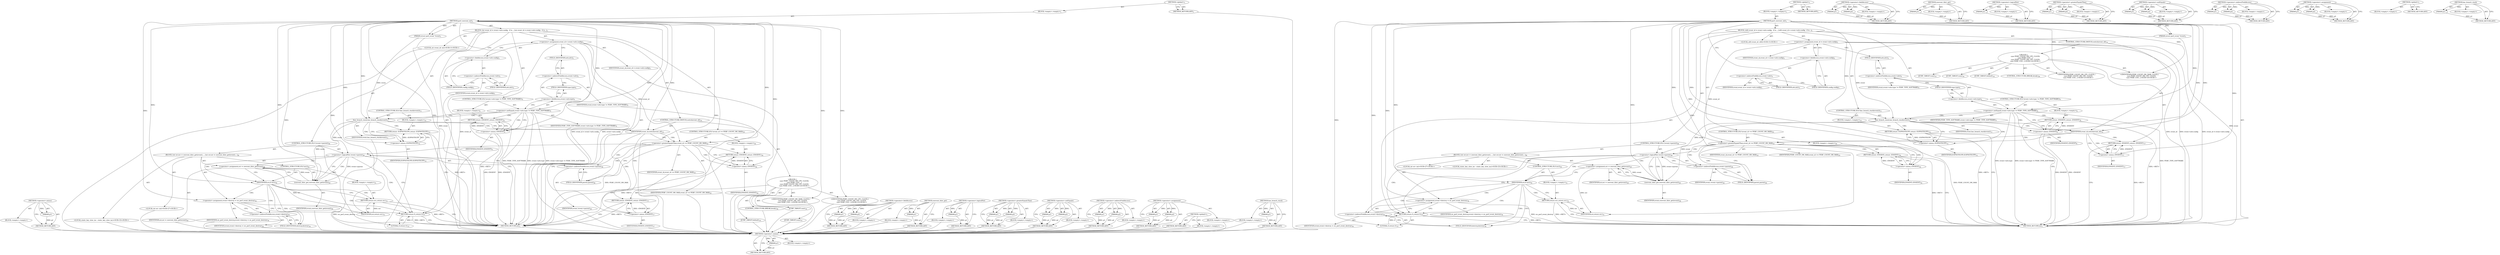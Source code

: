 digraph "has_branch_stack" {
vulnerable_123 [label=<(METHOD,&lt;operator&gt;.minus)>];
vulnerable_124 [label=<(PARAM,p1)>];
vulnerable_125 [label=<(BLOCK,&lt;empty&gt;,&lt;empty&gt;)>];
vulnerable_126 [label=<(METHOD_RETURN,ANY)>];
vulnerable_6 [label=<(METHOD,&lt;global&gt;)<SUB>1</SUB>>];
vulnerable_7 [label=<(BLOCK,&lt;empty&gt;,&lt;empty&gt;)<SUB>1</SUB>>];
vulnerable_8 [label=<(METHOD,perf_swevent_init)<SUB>1</SUB>>];
vulnerable_9 [label=<(PARAM,struct perf_event *event)<SUB>1</SUB>>];
vulnerable_10 [label=<(BLOCK,{
	int event_id = event-&gt;attr.config;
 
 	if (e...,{
	int event_id = event-&gt;attr.config;
 
 	if (e...)<SUB>2</SUB>>];
vulnerable_11 [label="<(LOCAL,int event_id: int)<SUB>3</SUB>>"];
vulnerable_12 [label=<(&lt;operator&gt;.assignment,event_id = event-&gt;attr.config)<SUB>3</SUB>>];
vulnerable_13 [label=<(IDENTIFIER,event_id,event_id = event-&gt;attr.config)<SUB>3</SUB>>];
vulnerable_14 [label=<(&lt;operator&gt;.fieldAccess,event-&gt;attr.config)<SUB>3</SUB>>];
vulnerable_15 [label=<(&lt;operator&gt;.indirectFieldAccess,event-&gt;attr)<SUB>3</SUB>>];
vulnerable_16 [label=<(IDENTIFIER,event,event_id = event-&gt;attr.config)<SUB>3</SUB>>];
vulnerable_17 [label=<(FIELD_IDENTIFIER,attr,attr)<SUB>3</SUB>>];
vulnerable_18 [label=<(FIELD_IDENTIFIER,config,config)<SUB>3</SUB>>];
vulnerable_19 [label=<(CONTROL_STRUCTURE,IF,if (event-&gt;attr.type != PERF_TYPE_SOFTWARE))<SUB>5</SUB>>];
vulnerable_20 [label=<(&lt;operator&gt;.notEquals,event-&gt;attr.type != PERF_TYPE_SOFTWARE)<SUB>5</SUB>>];
vulnerable_21 [label=<(&lt;operator&gt;.fieldAccess,event-&gt;attr.type)<SUB>5</SUB>>];
vulnerable_22 [label=<(&lt;operator&gt;.indirectFieldAccess,event-&gt;attr)<SUB>5</SUB>>];
vulnerable_23 [label=<(IDENTIFIER,event,event-&gt;attr.type != PERF_TYPE_SOFTWARE)<SUB>5</SUB>>];
vulnerable_24 [label=<(FIELD_IDENTIFIER,attr,attr)<SUB>5</SUB>>];
vulnerable_25 [label=<(FIELD_IDENTIFIER,type,type)<SUB>5</SUB>>];
vulnerable_26 [label=<(IDENTIFIER,PERF_TYPE_SOFTWARE,event-&gt;attr.type != PERF_TYPE_SOFTWARE)<SUB>5</SUB>>];
vulnerable_27 [label=<(BLOCK,&lt;empty&gt;,&lt;empty&gt;)<SUB>6</SUB>>];
vulnerable_28 [label=<(RETURN,return -ENOENT;,return -ENOENT;)<SUB>6</SUB>>];
vulnerable_29 [label=<(&lt;operator&gt;.minus,-ENOENT)<SUB>6</SUB>>];
vulnerable_30 [label=<(IDENTIFIER,ENOENT,-ENOENT)<SUB>6</SUB>>];
vulnerable_31 [label=<(CONTROL_STRUCTURE,IF,if (has_branch_stack(event)))<SUB>11</SUB>>];
vulnerable_32 [label=<(has_branch_stack,has_branch_stack(event))<SUB>11</SUB>>];
vulnerable_33 [label=<(IDENTIFIER,event,has_branch_stack(event))<SUB>11</SUB>>];
vulnerable_34 [label=<(BLOCK,&lt;empty&gt;,&lt;empty&gt;)<SUB>12</SUB>>];
vulnerable_35 [label=<(RETURN,return -EOPNOTSUPP;,return -EOPNOTSUPP;)<SUB>12</SUB>>];
vulnerable_36 [label=<(&lt;operator&gt;.minus,-EOPNOTSUPP)<SUB>12</SUB>>];
vulnerable_37 [label=<(IDENTIFIER,EOPNOTSUPP,-EOPNOTSUPP)<SUB>12</SUB>>];
vulnerable_38 [label=<(CONTROL_STRUCTURE,SWITCH,switch(event_id))<SUB>14</SUB>>];
vulnerable_39 [label=<(IDENTIFIER,event_id,switch(event_id))<SUB>14</SUB>>];
vulnerable_40 [label="<(BLOCK,{
	case PERF_COUNT_SW_CPU_CLOCK:
	case PERF_COU...,{
	case PERF_COUNT_SW_CPU_CLOCK:
	case PERF_COU...)<SUB>14</SUB>>"];
vulnerable_41 [label=<(JUMP_TARGET,case)<SUB>15</SUB>>];
vulnerable_42 [label="<(IDENTIFIER,PERF_COUNT_SW_CPU_CLOCK,{
	case PERF_COUNT_SW_CPU_CLOCK:
	case PERF_COU...)<SUB>15</SUB>>"];
vulnerable_43 [label=<(JUMP_TARGET,case)<SUB>16</SUB>>];
vulnerable_44 [label="<(IDENTIFIER,PERF_COUNT_SW_TASK_CLOCK,{
	case PERF_COUNT_SW_CPU_CLOCK:
	case PERF_COU...)<SUB>16</SUB>>"];
vulnerable_45 [label=<(RETURN,return -ENOENT;,return -ENOENT;)<SUB>17</SUB>>];
vulnerable_46 [label=<(&lt;operator&gt;.minus,-ENOENT)<SUB>17</SUB>>];
vulnerable_47 [label=<(IDENTIFIER,ENOENT,-ENOENT)<SUB>17</SUB>>];
vulnerable_48 [label=<(JUMP_TARGET,default)<SUB>19</SUB>>];
vulnerable_49 [label=<(CONTROL_STRUCTURE,BREAK,break;)<SUB>20</SUB>>];
vulnerable_50 [label=<(CONTROL_STRUCTURE,IF,if (event_id &gt;= PERF_COUNT_SW_MAX))<SUB>23</SUB>>];
vulnerable_51 [label=<(&lt;operator&gt;.greaterEqualsThan,event_id &gt;= PERF_COUNT_SW_MAX)<SUB>23</SUB>>];
vulnerable_52 [label=<(IDENTIFIER,event_id,event_id &gt;= PERF_COUNT_SW_MAX)<SUB>23</SUB>>];
vulnerable_53 [label=<(IDENTIFIER,PERF_COUNT_SW_MAX,event_id &gt;= PERF_COUNT_SW_MAX)<SUB>23</SUB>>];
vulnerable_54 [label=<(BLOCK,&lt;empty&gt;,&lt;empty&gt;)<SUB>24</SUB>>];
vulnerable_55 [label=<(RETURN,return -ENOENT;,return -ENOENT;)<SUB>24</SUB>>];
vulnerable_56 [label=<(&lt;operator&gt;.minus,-ENOENT)<SUB>24</SUB>>];
vulnerable_57 [label=<(IDENTIFIER,ENOENT,-ENOENT)<SUB>24</SUB>>];
vulnerable_58 [label=<(CONTROL_STRUCTURE,IF,if (!event-&gt;parent))<SUB>26</SUB>>];
vulnerable_59 [label=<(&lt;operator&gt;.logicalNot,!event-&gt;parent)<SUB>26</SUB>>];
vulnerable_60 [label=<(&lt;operator&gt;.indirectFieldAccess,event-&gt;parent)<SUB>26</SUB>>];
vulnerable_61 [label=<(IDENTIFIER,event,!event-&gt;parent)<SUB>26</SUB>>];
vulnerable_62 [label=<(FIELD_IDENTIFIER,parent,parent)<SUB>26</SUB>>];
vulnerable_63 [label=<(BLOCK,{
		int err;

		err = swevent_hlist_get(event);...,{
		int err;

		err = swevent_hlist_get(event);...)<SUB>26</SUB>>];
vulnerable_64 [label="<(LOCAL,int err: int)<SUB>27</SUB>>"];
vulnerable_65 [label=<(&lt;operator&gt;.assignment,err = swevent_hlist_get(event))<SUB>29</SUB>>];
vulnerable_66 [label=<(IDENTIFIER,err,err = swevent_hlist_get(event))<SUB>29</SUB>>];
vulnerable_67 [label=<(swevent_hlist_get,swevent_hlist_get(event))<SUB>29</SUB>>];
vulnerable_68 [label=<(IDENTIFIER,event,swevent_hlist_get(event))<SUB>29</SUB>>];
vulnerable_69 [label=<(CONTROL_STRUCTURE,IF,if (err))<SUB>30</SUB>>];
vulnerable_70 [label=<(IDENTIFIER,err,if (err))<SUB>30</SUB>>];
vulnerable_71 [label=<(BLOCK,&lt;empty&gt;,&lt;empty&gt;)<SUB>31</SUB>>];
vulnerable_72 [label=<(RETURN,return err;,return err;)<SUB>31</SUB>>];
vulnerable_73 [label=<(IDENTIFIER,err,return err;)<SUB>31</SUB>>];
vulnerable_74 [label="<(LOCAL,static_key_slow_inc : static_key_slow_inc)<SUB>33</SUB>>"];
vulnerable_75 [label=<(&lt;operator&gt;.assignment,event-&gt;destroy = sw_perf_event_destroy)<SUB>34</SUB>>];
vulnerable_76 [label=<(&lt;operator&gt;.indirectFieldAccess,event-&gt;destroy)<SUB>34</SUB>>];
vulnerable_77 [label=<(IDENTIFIER,event,event-&gt;destroy = sw_perf_event_destroy)<SUB>34</SUB>>];
vulnerable_78 [label=<(FIELD_IDENTIFIER,destroy,destroy)<SUB>34</SUB>>];
vulnerable_79 [label=<(IDENTIFIER,sw_perf_event_destroy,event-&gt;destroy = sw_perf_event_destroy)<SUB>34</SUB>>];
vulnerable_80 [label=<(RETURN,return 0;,return 0;)<SUB>37</SUB>>];
vulnerable_81 [label=<(LITERAL,0,return 0;)<SUB>37</SUB>>];
vulnerable_82 [label=<(METHOD_RETURN,int)<SUB>1</SUB>>];
vulnerable_84 [label=<(METHOD_RETURN,ANY)<SUB>1</SUB>>];
vulnerable_108 [label=<(METHOD,&lt;operator&gt;.fieldAccess)>];
vulnerable_109 [label=<(PARAM,p1)>];
vulnerable_110 [label=<(PARAM,p2)>];
vulnerable_111 [label=<(BLOCK,&lt;empty&gt;,&lt;empty&gt;)>];
vulnerable_112 [label=<(METHOD_RETURN,ANY)>];
vulnerable_140 [label=<(METHOD,swevent_hlist_get)>];
vulnerable_141 [label=<(PARAM,p1)>];
vulnerable_142 [label=<(BLOCK,&lt;empty&gt;,&lt;empty&gt;)>];
vulnerable_143 [label=<(METHOD_RETURN,ANY)>];
vulnerable_136 [label=<(METHOD,&lt;operator&gt;.logicalNot)>];
vulnerable_137 [label=<(PARAM,p1)>];
vulnerable_138 [label=<(BLOCK,&lt;empty&gt;,&lt;empty&gt;)>];
vulnerable_139 [label=<(METHOD_RETURN,ANY)>];
vulnerable_131 [label=<(METHOD,&lt;operator&gt;.greaterEqualsThan)>];
vulnerable_132 [label=<(PARAM,p1)>];
vulnerable_133 [label=<(PARAM,p2)>];
vulnerable_134 [label=<(BLOCK,&lt;empty&gt;,&lt;empty&gt;)>];
vulnerable_135 [label=<(METHOD_RETURN,ANY)>];
vulnerable_118 [label=<(METHOD,&lt;operator&gt;.notEquals)>];
vulnerable_119 [label=<(PARAM,p1)>];
vulnerable_120 [label=<(PARAM,p2)>];
vulnerable_121 [label=<(BLOCK,&lt;empty&gt;,&lt;empty&gt;)>];
vulnerable_122 [label=<(METHOD_RETURN,ANY)>];
vulnerable_113 [label=<(METHOD,&lt;operator&gt;.indirectFieldAccess)>];
vulnerable_114 [label=<(PARAM,p1)>];
vulnerable_115 [label=<(PARAM,p2)>];
vulnerable_116 [label=<(BLOCK,&lt;empty&gt;,&lt;empty&gt;)>];
vulnerable_117 [label=<(METHOD_RETURN,ANY)>];
vulnerable_103 [label=<(METHOD,&lt;operator&gt;.assignment)>];
vulnerable_104 [label=<(PARAM,p1)>];
vulnerable_105 [label=<(PARAM,p2)>];
vulnerable_106 [label=<(BLOCK,&lt;empty&gt;,&lt;empty&gt;)>];
vulnerable_107 [label=<(METHOD_RETURN,ANY)>];
vulnerable_97 [label=<(METHOD,&lt;global&gt;)<SUB>1</SUB>>];
vulnerable_98 [label=<(BLOCK,&lt;empty&gt;,&lt;empty&gt;)>];
vulnerable_99 [label=<(METHOD_RETURN,ANY)>];
vulnerable_127 [label=<(METHOD,has_branch_stack)>];
vulnerable_128 [label=<(PARAM,p1)>];
vulnerable_129 [label=<(BLOCK,&lt;empty&gt;,&lt;empty&gt;)>];
vulnerable_130 [label=<(METHOD_RETURN,ANY)>];
fixed_125 [label=<(METHOD,&lt;operator&gt;.minus)>];
fixed_126 [label=<(PARAM,p1)>];
fixed_127 [label=<(BLOCK,&lt;empty&gt;,&lt;empty&gt;)>];
fixed_128 [label=<(METHOD_RETURN,ANY)>];
fixed_6 [label=<(METHOD,&lt;global&gt;)<SUB>1</SUB>>];
fixed_7 [label=<(BLOCK,&lt;empty&gt;,&lt;empty&gt;)<SUB>1</SUB>>];
fixed_8 [label=<(METHOD,perf_swevent_init)<SUB>1</SUB>>];
fixed_9 [label=<(PARAM,struct perf_event *event)<SUB>1</SUB>>];
fixed_10 [label=<(BLOCK,{
	u64 event_id = event-&gt;attr.config;
 
 	if (e...,{
	u64 event_id = event-&gt;attr.config;
 
 	if (e...)<SUB>2</SUB>>];
fixed_11 [label="<(LOCAL,u64 event_id: u64)<SUB>3</SUB>>"];
fixed_12 [label=<(&lt;operator&gt;.assignment,event_id = event-&gt;attr.config)<SUB>3</SUB>>];
fixed_13 [label=<(IDENTIFIER,event_id,event_id = event-&gt;attr.config)<SUB>3</SUB>>];
fixed_14 [label=<(&lt;operator&gt;.fieldAccess,event-&gt;attr.config)<SUB>3</SUB>>];
fixed_15 [label=<(&lt;operator&gt;.indirectFieldAccess,event-&gt;attr)<SUB>3</SUB>>];
fixed_16 [label=<(IDENTIFIER,event,event_id = event-&gt;attr.config)<SUB>3</SUB>>];
fixed_17 [label=<(FIELD_IDENTIFIER,attr,attr)<SUB>3</SUB>>];
fixed_18 [label=<(FIELD_IDENTIFIER,config,config)<SUB>3</SUB>>];
fixed_19 [label=<(CONTROL_STRUCTURE,IF,if (event-&gt;attr.type != PERF_TYPE_SOFTWARE))<SUB>5</SUB>>];
fixed_20 [label=<(&lt;operator&gt;.notEquals,event-&gt;attr.type != PERF_TYPE_SOFTWARE)<SUB>5</SUB>>];
fixed_21 [label=<(&lt;operator&gt;.fieldAccess,event-&gt;attr.type)<SUB>5</SUB>>];
fixed_22 [label=<(&lt;operator&gt;.indirectFieldAccess,event-&gt;attr)<SUB>5</SUB>>];
fixed_23 [label=<(IDENTIFIER,event,event-&gt;attr.type != PERF_TYPE_SOFTWARE)<SUB>5</SUB>>];
fixed_24 [label=<(FIELD_IDENTIFIER,attr,attr)<SUB>5</SUB>>];
fixed_25 [label=<(FIELD_IDENTIFIER,type,type)<SUB>5</SUB>>];
fixed_26 [label=<(IDENTIFIER,PERF_TYPE_SOFTWARE,event-&gt;attr.type != PERF_TYPE_SOFTWARE)<SUB>5</SUB>>];
fixed_27 [label=<(BLOCK,&lt;empty&gt;,&lt;empty&gt;)<SUB>6</SUB>>];
fixed_28 [label=<(RETURN,return -ENOENT;,return -ENOENT;)<SUB>6</SUB>>];
fixed_29 [label=<(&lt;operator&gt;.minus,-ENOENT)<SUB>6</SUB>>];
fixed_30 [label=<(IDENTIFIER,ENOENT,-ENOENT)<SUB>6</SUB>>];
fixed_31 [label=<(CONTROL_STRUCTURE,IF,if (has_branch_stack(event)))<SUB>11</SUB>>];
fixed_32 [label=<(has_branch_stack,has_branch_stack(event))<SUB>11</SUB>>];
fixed_33 [label=<(IDENTIFIER,event,has_branch_stack(event))<SUB>11</SUB>>];
fixed_34 [label=<(BLOCK,&lt;empty&gt;,&lt;empty&gt;)<SUB>12</SUB>>];
fixed_35 [label=<(RETURN,return -EOPNOTSUPP;,return -EOPNOTSUPP;)<SUB>12</SUB>>];
fixed_36 [label=<(&lt;operator&gt;.minus,-EOPNOTSUPP)<SUB>12</SUB>>];
fixed_37 [label=<(IDENTIFIER,EOPNOTSUPP,-EOPNOTSUPP)<SUB>12</SUB>>];
fixed_38 [label=<(CONTROL_STRUCTURE,SWITCH,switch(event_id))<SUB>14</SUB>>];
fixed_39 [label=<(IDENTIFIER,event_id,switch(event_id))<SUB>14</SUB>>];
fixed_40 [label="<(BLOCK,{
	case PERF_COUNT_SW_CPU_CLOCK:
	case PERF_COU...,{
	case PERF_COUNT_SW_CPU_CLOCK:
	case PERF_COU...)<SUB>14</SUB>>"];
fixed_41 [label=<(JUMP_TARGET,case)<SUB>15</SUB>>];
fixed_42 [label="<(IDENTIFIER,PERF_COUNT_SW_CPU_CLOCK,{
	case PERF_COUNT_SW_CPU_CLOCK:
	case PERF_COU...)<SUB>15</SUB>>"];
fixed_43 [label=<(JUMP_TARGET,case)<SUB>16</SUB>>];
fixed_44 [label="<(IDENTIFIER,PERF_COUNT_SW_TASK_CLOCK,{
	case PERF_COUNT_SW_CPU_CLOCK:
	case PERF_COU...)<SUB>16</SUB>>"];
fixed_45 [label=<(RETURN,return -ENOENT;,return -ENOENT;)<SUB>17</SUB>>];
fixed_46 [label=<(&lt;operator&gt;.minus,-ENOENT)<SUB>17</SUB>>];
fixed_47 [label=<(IDENTIFIER,ENOENT,-ENOENT)<SUB>17</SUB>>];
fixed_48 [label=<(JUMP_TARGET,default)<SUB>19</SUB>>];
fixed_49 [label=<(CONTROL_STRUCTURE,BREAK,break;)<SUB>20</SUB>>];
fixed_50 [label=<(CONTROL_STRUCTURE,IF,if (event_id &gt;= PERF_COUNT_SW_MAX))<SUB>23</SUB>>];
fixed_51 [label=<(&lt;operator&gt;.greaterEqualsThan,event_id &gt;= PERF_COUNT_SW_MAX)<SUB>23</SUB>>];
fixed_52 [label=<(IDENTIFIER,event_id,event_id &gt;= PERF_COUNT_SW_MAX)<SUB>23</SUB>>];
fixed_53 [label=<(IDENTIFIER,PERF_COUNT_SW_MAX,event_id &gt;= PERF_COUNT_SW_MAX)<SUB>23</SUB>>];
fixed_54 [label=<(BLOCK,&lt;empty&gt;,&lt;empty&gt;)<SUB>24</SUB>>];
fixed_55 [label=<(RETURN,return -ENOENT;,return -ENOENT;)<SUB>24</SUB>>];
fixed_56 [label=<(&lt;operator&gt;.minus,-ENOENT)<SUB>24</SUB>>];
fixed_57 [label=<(IDENTIFIER,ENOENT,-ENOENT)<SUB>24</SUB>>];
fixed_58 [label=<(CONTROL_STRUCTURE,IF,if (!event-&gt;parent))<SUB>26</SUB>>];
fixed_59 [label=<(&lt;operator&gt;.logicalNot,!event-&gt;parent)<SUB>26</SUB>>];
fixed_60 [label=<(&lt;operator&gt;.indirectFieldAccess,event-&gt;parent)<SUB>26</SUB>>];
fixed_61 [label=<(IDENTIFIER,event,!event-&gt;parent)<SUB>26</SUB>>];
fixed_62 [label=<(FIELD_IDENTIFIER,parent,parent)<SUB>26</SUB>>];
fixed_63 [label=<(BLOCK,{
		int err;

		err = swevent_hlist_get(event);...,{
		int err;

		err = swevent_hlist_get(event);...)<SUB>26</SUB>>];
fixed_64 [label="<(LOCAL,int err: int)<SUB>27</SUB>>"];
fixed_65 [label=<(&lt;operator&gt;.assignment,err = swevent_hlist_get(event))<SUB>29</SUB>>];
fixed_66 [label=<(IDENTIFIER,err,err = swevent_hlist_get(event))<SUB>29</SUB>>];
fixed_67 [label=<(swevent_hlist_get,swevent_hlist_get(event))<SUB>29</SUB>>];
fixed_68 [label=<(IDENTIFIER,event,swevent_hlist_get(event))<SUB>29</SUB>>];
fixed_69 [label=<(CONTROL_STRUCTURE,IF,if (err))<SUB>30</SUB>>];
fixed_70 [label=<(IDENTIFIER,err,if (err))<SUB>30</SUB>>];
fixed_71 [label=<(BLOCK,&lt;empty&gt;,&lt;empty&gt;)<SUB>31</SUB>>];
fixed_72 [label=<(RETURN,return err;,return err;)<SUB>31</SUB>>];
fixed_73 [label=<(IDENTIFIER,err,return err;)<SUB>31</SUB>>];
fixed_74 [label="<(LOCAL,static_key_slow_inc : static_key_slow_inc)<SUB>33</SUB>>"];
fixed_75 [label=<(&lt;operator&gt;.assignment,event-&gt;destroy = sw_perf_event_destroy)<SUB>34</SUB>>];
fixed_76 [label=<(&lt;operator&gt;.indirectFieldAccess,event-&gt;destroy)<SUB>34</SUB>>];
fixed_77 [label=<(IDENTIFIER,event,event-&gt;destroy = sw_perf_event_destroy)<SUB>34</SUB>>];
fixed_78 [label=<(FIELD_IDENTIFIER,destroy,destroy)<SUB>34</SUB>>];
fixed_79 [label=<(IDENTIFIER,sw_perf_event_destroy,event-&gt;destroy = sw_perf_event_destroy)<SUB>34</SUB>>];
fixed_80 [label=<(RETURN,return 0;,return 0;)<SUB>37</SUB>>];
fixed_81 [label=<(LITERAL,0,return 0;)<SUB>37</SUB>>];
fixed_82 [label=<(METHOD_RETURN,int)<SUB>1</SUB>>];
fixed_84 [label=<(METHOD_RETURN,ANY)<SUB>1</SUB>>];
fixed_110 [label=<(METHOD,&lt;operator&gt;.fieldAccess)>];
fixed_111 [label=<(PARAM,p1)>];
fixed_112 [label=<(PARAM,p2)>];
fixed_113 [label=<(BLOCK,&lt;empty&gt;,&lt;empty&gt;)>];
fixed_114 [label=<(METHOD_RETURN,ANY)>];
fixed_142 [label=<(METHOD,swevent_hlist_get)>];
fixed_143 [label=<(PARAM,p1)>];
fixed_144 [label=<(BLOCK,&lt;empty&gt;,&lt;empty&gt;)>];
fixed_145 [label=<(METHOD_RETURN,ANY)>];
fixed_138 [label=<(METHOD,&lt;operator&gt;.logicalNot)>];
fixed_139 [label=<(PARAM,p1)>];
fixed_140 [label=<(BLOCK,&lt;empty&gt;,&lt;empty&gt;)>];
fixed_141 [label=<(METHOD_RETURN,ANY)>];
fixed_133 [label=<(METHOD,&lt;operator&gt;.greaterEqualsThan)>];
fixed_134 [label=<(PARAM,p1)>];
fixed_135 [label=<(PARAM,p2)>];
fixed_136 [label=<(BLOCK,&lt;empty&gt;,&lt;empty&gt;)>];
fixed_137 [label=<(METHOD_RETURN,ANY)>];
fixed_120 [label=<(METHOD,&lt;operator&gt;.notEquals)>];
fixed_121 [label=<(PARAM,p1)>];
fixed_122 [label=<(PARAM,p2)>];
fixed_123 [label=<(BLOCK,&lt;empty&gt;,&lt;empty&gt;)>];
fixed_124 [label=<(METHOD_RETURN,ANY)>];
fixed_115 [label=<(METHOD,&lt;operator&gt;.indirectFieldAccess)>];
fixed_116 [label=<(PARAM,p1)>];
fixed_117 [label=<(PARAM,p2)>];
fixed_118 [label=<(BLOCK,&lt;empty&gt;,&lt;empty&gt;)>];
fixed_119 [label=<(METHOD_RETURN,ANY)>];
fixed_105 [label=<(METHOD,&lt;operator&gt;.assignment)>];
fixed_106 [label=<(PARAM,p1)>];
fixed_107 [label=<(PARAM,p2)>];
fixed_108 [label=<(BLOCK,&lt;empty&gt;,&lt;empty&gt;)>];
fixed_109 [label=<(METHOD_RETURN,ANY)>];
fixed_99 [label=<(METHOD,&lt;global&gt;)<SUB>1</SUB>>];
fixed_100 [label=<(BLOCK,&lt;empty&gt;,&lt;empty&gt;)>];
fixed_101 [label=<(METHOD_RETURN,ANY)>];
fixed_129 [label=<(METHOD,has_branch_stack)>];
fixed_130 [label=<(PARAM,p1)>];
fixed_131 [label=<(BLOCK,&lt;empty&gt;,&lt;empty&gt;)>];
fixed_132 [label=<(METHOD_RETURN,ANY)>];
vulnerable_123 -> vulnerable_124  [key=0, label="AST: "];
vulnerable_123 -> vulnerable_124  [key=1, label="DDG: "];
vulnerable_123 -> vulnerable_125  [key=0, label="AST: "];
vulnerable_123 -> vulnerable_126  [key=0, label="AST: "];
vulnerable_123 -> vulnerable_126  [key=1, label="CFG: "];
vulnerable_124 -> vulnerable_126  [key=0, label="DDG: p1"];
vulnerable_125 -> fixed_125  [key=0];
vulnerable_126 -> fixed_125  [key=0];
vulnerable_6 -> vulnerable_7  [key=0, label="AST: "];
vulnerable_6 -> vulnerable_84  [key=0, label="AST: "];
vulnerable_6 -> vulnerable_84  [key=1, label="CFG: "];
vulnerable_7 -> vulnerable_8  [key=0, label="AST: "];
vulnerable_8 -> vulnerable_9  [key=0, label="AST: "];
vulnerable_8 -> vulnerable_9  [key=1, label="DDG: "];
vulnerable_8 -> vulnerable_10  [key=0, label="AST: "];
vulnerable_8 -> vulnerable_82  [key=0, label="AST: "];
vulnerable_8 -> vulnerable_17  [key=0, label="CFG: "];
vulnerable_8 -> vulnerable_80  [key=0, label="DDG: "];
vulnerable_8 -> vulnerable_39  [key=0, label="DDG: "];
vulnerable_8 -> vulnerable_81  [key=0, label="DDG: "];
vulnerable_8 -> vulnerable_20  [key=0, label="DDG: "];
vulnerable_8 -> vulnerable_32  [key=0, label="DDG: "];
vulnerable_8 -> vulnerable_42  [key=0, label="DDG: "];
vulnerable_8 -> vulnerable_44  [key=0, label="DDG: "];
vulnerable_8 -> vulnerable_51  [key=0, label="DDG: "];
vulnerable_8 -> vulnerable_75  [key=0, label="DDG: "];
vulnerable_8 -> vulnerable_70  [key=0, label="DDG: "];
vulnerable_8 -> vulnerable_29  [key=0, label="DDG: "];
vulnerable_8 -> vulnerable_36  [key=0, label="DDG: "];
vulnerable_8 -> vulnerable_46  [key=0, label="DDG: "];
vulnerable_8 -> vulnerable_56  [key=0, label="DDG: "];
vulnerable_8 -> vulnerable_67  [key=0, label="DDG: "];
vulnerable_8 -> vulnerable_73  [key=0, label="DDG: "];
vulnerable_9 -> vulnerable_82  [key=0, label="DDG: event"];
vulnerable_9 -> vulnerable_32  [key=0, label="DDG: event"];
vulnerable_10 -> vulnerable_11  [key=0, label="AST: "];
vulnerable_10 -> vulnerable_12  [key=0, label="AST: "];
vulnerable_10 -> vulnerable_19  [key=0, label="AST: "];
vulnerable_10 -> vulnerable_31  [key=0, label="AST: "];
vulnerable_10 -> vulnerable_38  [key=0, label="AST: "];
vulnerable_10 -> vulnerable_50  [key=0, label="AST: "];
vulnerable_10 -> vulnerable_58  [key=0, label="AST: "];
vulnerable_10 -> vulnerable_80  [key=0, label="AST: "];
vulnerable_11 -> fixed_125  [key=0];
vulnerable_12 -> vulnerable_13  [key=0, label="AST: "];
vulnerable_12 -> vulnerable_14  [key=0, label="AST: "];
vulnerable_12 -> vulnerable_24  [key=0, label="CFG: "];
vulnerable_12 -> vulnerable_82  [key=0, label="DDG: event_id"];
vulnerable_12 -> vulnerable_82  [key=1, label="DDG: event-&gt;attr.config"];
vulnerable_12 -> vulnerable_82  [key=2, label="DDG: event_id = event-&gt;attr.config"];
vulnerable_12 -> vulnerable_51  [key=0, label="DDG: event_id"];
vulnerable_13 -> fixed_125  [key=0];
vulnerable_14 -> vulnerable_15  [key=0, label="AST: "];
vulnerable_14 -> vulnerable_18  [key=0, label="AST: "];
vulnerable_14 -> vulnerable_12  [key=0, label="CFG: "];
vulnerable_15 -> vulnerable_16  [key=0, label="AST: "];
vulnerable_15 -> vulnerable_17  [key=0, label="AST: "];
vulnerable_15 -> vulnerable_18  [key=0, label="CFG: "];
vulnerable_16 -> fixed_125  [key=0];
vulnerable_17 -> vulnerable_15  [key=0, label="CFG: "];
vulnerable_18 -> vulnerable_14  [key=0, label="CFG: "];
vulnerable_19 -> vulnerable_20  [key=0, label="AST: "];
vulnerable_19 -> vulnerable_27  [key=0, label="AST: "];
vulnerable_20 -> vulnerable_21  [key=0, label="AST: "];
vulnerable_20 -> vulnerable_26  [key=0, label="AST: "];
vulnerable_20 -> vulnerable_29  [key=0, label="CFG: "];
vulnerable_20 -> vulnerable_29  [key=1, label="CDG: "];
vulnerable_20 -> vulnerable_32  [key=0, label="CFG: "];
vulnerable_20 -> vulnerable_32  [key=1, label="CDG: "];
vulnerable_20 -> vulnerable_82  [key=0, label="DDG: event-&gt;attr.type"];
vulnerable_20 -> vulnerable_82  [key=1, label="DDG: event-&gt;attr.type != PERF_TYPE_SOFTWARE"];
vulnerable_20 -> vulnerable_82  [key=2, label="DDG: PERF_TYPE_SOFTWARE"];
vulnerable_20 -> vulnerable_28  [key=0, label="CDG: "];
vulnerable_21 -> vulnerable_22  [key=0, label="AST: "];
vulnerable_21 -> vulnerable_25  [key=0, label="AST: "];
vulnerable_21 -> vulnerable_20  [key=0, label="CFG: "];
vulnerable_22 -> vulnerable_23  [key=0, label="AST: "];
vulnerable_22 -> vulnerable_24  [key=0, label="AST: "];
vulnerable_22 -> vulnerable_25  [key=0, label="CFG: "];
vulnerable_23 -> fixed_125  [key=0];
vulnerable_24 -> vulnerable_22  [key=0, label="CFG: "];
vulnerable_25 -> vulnerable_21  [key=0, label="CFG: "];
vulnerable_26 -> fixed_125  [key=0];
vulnerable_27 -> vulnerable_28  [key=0, label="AST: "];
vulnerable_28 -> vulnerable_29  [key=0, label="AST: "];
vulnerable_28 -> vulnerable_82  [key=0, label="CFG: "];
vulnerable_28 -> vulnerable_82  [key=1, label="DDG: &lt;RET&gt;"];
vulnerable_29 -> vulnerable_30  [key=0, label="AST: "];
vulnerable_29 -> vulnerable_28  [key=0, label="CFG: "];
vulnerable_29 -> vulnerable_28  [key=1, label="DDG: -ENOENT"];
vulnerable_29 -> vulnerable_82  [key=0, label="DDG: ENOENT"];
vulnerable_29 -> vulnerable_82  [key=1, label="DDG: -ENOENT"];
vulnerable_30 -> fixed_125  [key=0];
vulnerable_31 -> vulnerable_32  [key=0, label="AST: "];
vulnerable_31 -> vulnerable_34  [key=0, label="AST: "];
vulnerable_32 -> vulnerable_33  [key=0, label="AST: "];
vulnerable_32 -> vulnerable_39  [key=0, label="CFG: "];
vulnerable_32 -> vulnerable_39  [key=1, label="CDG: "];
vulnerable_32 -> vulnerable_36  [key=0, label="CFG: "];
vulnerable_32 -> vulnerable_36  [key=1, label="CDG: "];
vulnerable_32 -> vulnerable_59  [key=0, label="DDG: event"];
vulnerable_32 -> vulnerable_67  [key=0, label="DDG: event"];
vulnerable_32 -> vulnerable_35  [key=0, label="CDG: "];
vulnerable_33 -> fixed_125  [key=0];
vulnerable_34 -> vulnerable_35  [key=0, label="AST: "];
vulnerable_35 -> vulnerable_36  [key=0, label="AST: "];
vulnerable_35 -> vulnerable_82  [key=0, label="CFG: "];
vulnerable_35 -> vulnerable_82  [key=1, label="DDG: &lt;RET&gt;"];
vulnerable_36 -> vulnerable_37  [key=0, label="AST: "];
vulnerable_36 -> vulnerable_35  [key=0, label="CFG: "];
vulnerable_36 -> vulnerable_35  [key=1, label="DDG: -EOPNOTSUPP"];
vulnerable_37 -> fixed_125  [key=0];
vulnerable_38 -> vulnerable_39  [key=0, label="AST: "];
vulnerable_38 -> vulnerable_40  [key=0, label="AST: "];
vulnerable_39 -> vulnerable_46  [key=0, label="CFG: "];
vulnerable_39 -> vulnerable_46  [key=1, label="CDG: "];
vulnerable_39 -> vulnerable_51  [key=0, label="CFG: "];
vulnerable_39 -> vulnerable_51  [key=1, label="CDG: "];
vulnerable_39 -> vulnerable_45  [key=0, label="CDG: "];
vulnerable_40 -> vulnerable_41  [key=0, label="AST: "];
vulnerable_40 -> vulnerable_42  [key=0, label="AST: "];
vulnerable_40 -> vulnerable_43  [key=0, label="AST: "];
vulnerable_40 -> vulnerable_44  [key=0, label="AST: "];
vulnerable_40 -> vulnerable_45  [key=0, label="AST: "];
vulnerable_40 -> vulnerable_48  [key=0, label="AST: "];
vulnerable_40 -> vulnerable_49  [key=0, label="AST: "];
vulnerable_41 -> fixed_125  [key=0];
vulnerable_42 -> fixed_125  [key=0];
vulnerable_43 -> fixed_125  [key=0];
vulnerable_44 -> fixed_125  [key=0];
vulnerable_45 -> vulnerable_46  [key=0, label="AST: "];
vulnerable_45 -> vulnerable_82  [key=0, label="CFG: "];
vulnerable_45 -> vulnerable_82  [key=1, label="DDG: &lt;RET&gt;"];
vulnerable_46 -> vulnerable_47  [key=0, label="AST: "];
vulnerable_46 -> vulnerable_45  [key=0, label="CFG: "];
vulnerable_46 -> vulnerable_45  [key=1, label="DDG: -ENOENT"];
vulnerable_47 -> fixed_125  [key=0];
vulnerable_48 -> fixed_125  [key=0];
vulnerable_49 -> fixed_125  [key=0];
vulnerable_50 -> vulnerable_51  [key=0, label="AST: "];
vulnerable_50 -> vulnerable_54  [key=0, label="AST: "];
vulnerable_51 -> vulnerable_52  [key=0, label="AST: "];
vulnerable_51 -> vulnerable_53  [key=0, label="AST: "];
vulnerable_51 -> vulnerable_56  [key=0, label="CFG: "];
vulnerable_51 -> vulnerable_56  [key=1, label="CDG: "];
vulnerable_51 -> vulnerable_62  [key=0, label="CFG: "];
vulnerable_51 -> vulnerable_62  [key=1, label="CDG: "];
vulnerable_51 -> vulnerable_82  [key=0, label="DDG: PERF_COUNT_SW_MAX"];
vulnerable_51 -> vulnerable_60  [key=0, label="CDG: "];
vulnerable_51 -> vulnerable_59  [key=0, label="CDG: "];
vulnerable_51 -> vulnerable_55  [key=0, label="CDG: "];
vulnerable_52 -> fixed_125  [key=0];
vulnerable_53 -> fixed_125  [key=0];
vulnerable_54 -> vulnerable_55  [key=0, label="AST: "];
vulnerable_55 -> vulnerable_56  [key=0, label="AST: "];
vulnerable_55 -> vulnerable_82  [key=0, label="CFG: "];
vulnerable_55 -> vulnerable_82  [key=1, label="DDG: &lt;RET&gt;"];
vulnerable_56 -> vulnerable_57  [key=0, label="AST: "];
vulnerable_56 -> vulnerable_55  [key=0, label="CFG: "];
vulnerable_56 -> vulnerable_55  [key=1, label="DDG: -ENOENT"];
vulnerable_57 -> fixed_125  [key=0];
vulnerable_58 -> vulnerable_59  [key=0, label="AST: "];
vulnerable_58 -> vulnerable_63  [key=0, label="AST: "];
vulnerable_59 -> vulnerable_60  [key=0, label="AST: "];
vulnerable_59 -> vulnerable_67  [key=0, label="CFG: "];
vulnerable_59 -> vulnerable_67  [key=1, label="DDG: event-&gt;parent"];
vulnerable_59 -> vulnerable_67  [key=2, label="CDG: "];
vulnerable_59 -> vulnerable_80  [key=0, label="CFG: "];
vulnerable_59 -> vulnerable_80  [key=1, label="CDG: "];
vulnerable_59 -> vulnerable_70  [key=0, label="CDG: "];
vulnerable_59 -> vulnerable_65  [key=0, label="CDG: "];
vulnerable_60 -> vulnerable_61  [key=0, label="AST: "];
vulnerable_60 -> vulnerable_62  [key=0, label="AST: "];
vulnerable_60 -> vulnerable_59  [key=0, label="CFG: "];
vulnerable_61 -> fixed_125  [key=0];
vulnerable_62 -> vulnerable_60  [key=0, label="CFG: "];
vulnerable_63 -> vulnerable_64  [key=0, label="AST: "];
vulnerable_63 -> vulnerable_65  [key=0, label="AST: "];
vulnerable_63 -> vulnerable_69  [key=0, label="AST: "];
vulnerable_63 -> vulnerable_74  [key=0, label="AST: "];
vulnerable_63 -> vulnerable_75  [key=0, label="AST: "];
vulnerable_64 -> fixed_125  [key=0];
vulnerable_65 -> vulnerable_66  [key=0, label="AST: "];
vulnerable_65 -> vulnerable_67  [key=0, label="AST: "];
vulnerable_65 -> vulnerable_70  [key=0, label="CFG: "];
vulnerable_65 -> vulnerable_73  [key=0, label="DDG: err"];
vulnerable_66 -> fixed_125  [key=0];
vulnerable_67 -> vulnerable_68  [key=0, label="AST: "];
vulnerable_67 -> vulnerable_65  [key=0, label="CFG: "];
vulnerable_67 -> vulnerable_65  [key=1, label="DDG: event"];
vulnerable_68 -> fixed_125  [key=0];
vulnerable_69 -> vulnerable_70  [key=0, label="AST: "];
vulnerable_69 -> vulnerable_71  [key=0, label="AST: "];
vulnerable_70 -> vulnerable_72  [key=0, label="CFG: "];
vulnerable_70 -> vulnerable_72  [key=1, label="CDG: "];
vulnerable_70 -> vulnerable_78  [key=0, label="CFG: "];
vulnerable_70 -> vulnerable_78  [key=1, label="CDG: "];
vulnerable_70 -> vulnerable_80  [key=0, label="CDG: "];
vulnerable_70 -> vulnerable_75  [key=0, label="CDG: "];
vulnerable_70 -> vulnerable_76  [key=0, label="CDG: "];
vulnerable_71 -> vulnerable_72  [key=0, label="AST: "];
vulnerable_72 -> vulnerable_73  [key=0, label="AST: "];
vulnerable_72 -> vulnerable_82  [key=0, label="CFG: "];
vulnerable_72 -> vulnerable_82  [key=1, label="DDG: &lt;RET&gt;"];
vulnerable_73 -> vulnerable_72  [key=0, label="DDG: err"];
vulnerable_74 -> fixed_125  [key=0];
vulnerable_75 -> vulnerable_76  [key=0, label="AST: "];
vulnerable_75 -> vulnerable_79  [key=0, label="AST: "];
vulnerable_75 -> vulnerable_80  [key=0, label="CFG: "];
vulnerable_75 -> vulnerable_82  [key=0, label="DDG: sw_perf_event_destroy"];
vulnerable_76 -> vulnerable_77  [key=0, label="AST: "];
vulnerable_76 -> vulnerable_78  [key=0, label="AST: "];
vulnerable_76 -> vulnerable_75  [key=0, label="CFG: "];
vulnerable_77 -> fixed_125  [key=0];
vulnerable_78 -> vulnerable_76  [key=0, label="CFG: "];
vulnerable_79 -> fixed_125  [key=0];
vulnerable_80 -> vulnerable_81  [key=0, label="AST: "];
vulnerable_80 -> vulnerable_82  [key=0, label="CFG: "];
vulnerable_80 -> vulnerable_82  [key=1, label="DDG: &lt;RET&gt;"];
vulnerable_81 -> vulnerable_80  [key=0, label="DDG: 0"];
vulnerable_82 -> fixed_125  [key=0];
vulnerable_84 -> fixed_125  [key=0];
vulnerable_108 -> vulnerable_109  [key=0, label="AST: "];
vulnerable_108 -> vulnerable_109  [key=1, label="DDG: "];
vulnerable_108 -> vulnerable_111  [key=0, label="AST: "];
vulnerable_108 -> vulnerable_110  [key=0, label="AST: "];
vulnerable_108 -> vulnerable_110  [key=1, label="DDG: "];
vulnerable_108 -> vulnerable_112  [key=0, label="AST: "];
vulnerable_108 -> vulnerable_112  [key=1, label="CFG: "];
vulnerable_109 -> vulnerable_112  [key=0, label="DDG: p1"];
vulnerable_110 -> vulnerable_112  [key=0, label="DDG: p2"];
vulnerable_111 -> fixed_125  [key=0];
vulnerable_112 -> fixed_125  [key=0];
vulnerable_140 -> vulnerable_141  [key=0, label="AST: "];
vulnerable_140 -> vulnerable_141  [key=1, label="DDG: "];
vulnerable_140 -> vulnerable_142  [key=0, label="AST: "];
vulnerable_140 -> vulnerable_143  [key=0, label="AST: "];
vulnerable_140 -> vulnerable_143  [key=1, label="CFG: "];
vulnerable_141 -> vulnerable_143  [key=0, label="DDG: p1"];
vulnerable_142 -> fixed_125  [key=0];
vulnerable_143 -> fixed_125  [key=0];
vulnerable_136 -> vulnerable_137  [key=0, label="AST: "];
vulnerable_136 -> vulnerable_137  [key=1, label="DDG: "];
vulnerable_136 -> vulnerable_138  [key=0, label="AST: "];
vulnerable_136 -> vulnerable_139  [key=0, label="AST: "];
vulnerable_136 -> vulnerable_139  [key=1, label="CFG: "];
vulnerable_137 -> vulnerable_139  [key=0, label="DDG: p1"];
vulnerable_138 -> fixed_125  [key=0];
vulnerable_139 -> fixed_125  [key=0];
vulnerable_131 -> vulnerable_132  [key=0, label="AST: "];
vulnerable_131 -> vulnerable_132  [key=1, label="DDG: "];
vulnerable_131 -> vulnerable_134  [key=0, label="AST: "];
vulnerable_131 -> vulnerable_133  [key=0, label="AST: "];
vulnerable_131 -> vulnerable_133  [key=1, label="DDG: "];
vulnerable_131 -> vulnerable_135  [key=0, label="AST: "];
vulnerable_131 -> vulnerable_135  [key=1, label="CFG: "];
vulnerable_132 -> vulnerable_135  [key=0, label="DDG: p1"];
vulnerable_133 -> vulnerable_135  [key=0, label="DDG: p2"];
vulnerable_134 -> fixed_125  [key=0];
vulnerable_135 -> fixed_125  [key=0];
vulnerable_118 -> vulnerable_119  [key=0, label="AST: "];
vulnerable_118 -> vulnerable_119  [key=1, label="DDG: "];
vulnerable_118 -> vulnerable_121  [key=0, label="AST: "];
vulnerable_118 -> vulnerable_120  [key=0, label="AST: "];
vulnerable_118 -> vulnerable_120  [key=1, label="DDG: "];
vulnerable_118 -> vulnerable_122  [key=0, label="AST: "];
vulnerable_118 -> vulnerable_122  [key=1, label="CFG: "];
vulnerable_119 -> vulnerable_122  [key=0, label="DDG: p1"];
vulnerable_120 -> vulnerable_122  [key=0, label="DDG: p2"];
vulnerable_121 -> fixed_125  [key=0];
vulnerable_122 -> fixed_125  [key=0];
vulnerable_113 -> vulnerable_114  [key=0, label="AST: "];
vulnerable_113 -> vulnerable_114  [key=1, label="DDG: "];
vulnerable_113 -> vulnerable_116  [key=0, label="AST: "];
vulnerable_113 -> vulnerable_115  [key=0, label="AST: "];
vulnerable_113 -> vulnerable_115  [key=1, label="DDG: "];
vulnerable_113 -> vulnerable_117  [key=0, label="AST: "];
vulnerable_113 -> vulnerable_117  [key=1, label="CFG: "];
vulnerable_114 -> vulnerable_117  [key=0, label="DDG: p1"];
vulnerable_115 -> vulnerable_117  [key=0, label="DDG: p2"];
vulnerable_116 -> fixed_125  [key=0];
vulnerable_117 -> fixed_125  [key=0];
vulnerable_103 -> vulnerable_104  [key=0, label="AST: "];
vulnerable_103 -> vulnerable_104  [key=1, label="DDG: "];
vulnerable_103 -> vulnerable_106  [key=0, label="AST: "];
vulnerable_103 -> vulnerable_105  [key=0, label="AST: "];
vulnerable_103 -> vulnerable_105  [key=1, label="DDG: "];
vulnerable_103 -> vulnerable_107  [key=0, label="AST: "];
vulnerable_103 -> vulnerable_107  [key=1, label="CFG: "];
vulnerable_104 -> vulnerable_107  [key=0, label="DDG: p1"];
vulnerable_105 -> vulnerable_107  [key=0, label="DDG: p2"];
vulnerable_106 -> fixed_125  [key=0];
vulnerable_107 -> fixed_125  [key=0];
vulnerable_97 -> vulnerable_98  [key=0, label="AST: "];
vulnerable_97 -> vulnerable_99  [key=0, label="AST: "];
vulnerable_97 -> vulnerable_99  [key=1, label="CFG: "];
vulnerable_98 -> fixed_125  [key=0];
vulnerable_99 -> fixed_125  [key=0];
vulnerable_127 -> vulnerable_128  [key=0, label="AST: "];
vulnerable_127 -> vulnerable_128  [key=1, label="DDG: "];
vulnerable_127 -> vulnerable_129  [key=0, label="AST: "];
vulnerable_127 -> vulnerable_130  [key=0, label="AST: "];
vulnerable_127 -> vulnerable_130  [key=1, label="CFG: "];
vulnerable_128 -> vulnerable_130  [key=0, label="DDG: p1"];
vulnerable_129 -> fixed_125  [key=0];
vulnerable_130 -> fixed_125  [key=0];
fixed_125 -> fixed_126  [key=0, label="AST: "];
fixed_125 -> fixed_126  [key=1, label="DDG: "];
fixed_125 -> fixed_127  [key=0, label="AST: "];
fixed_125 -> fixed_128  [key=0, label="AST: "];
fixed_125 -> fixed_128  [key=1, label="CFG: "];
fixed_126 -> fixed_128  [key=0, label="DDG: p1"];
fixed_6 -> fixed_7  [key=0, label="AST: "];
fixed_6 -> fixed_84  [key=0, label="AST: "];
fixed_6 -> fixed_84  [key=1, label="CFG: "];
fixed_7 -> fixed_8  [key=0, label="AST: "];
fixed_8 -> fixed_9  [key=0, label="AST: "];
fixed_8 -> fixed_9  [key=1, label="DDG: "];
fixed_8 -> fixed_10  [key=0, label="AST: "];
fixed_8 -> fixed_82  [key=0, label="AST: "];
fixed_8 -> fixed_17  [key=0, label="CFG: "];
fixed_8 -> fixed_80  [key=0, label="DDG: "];
fixed_8 -> fixed_39  [key=0, label="DDG: "];
fixed_8 -> fixed_81  [key=0, label="DDG: "];
fixed_8 -> fixed_20  [key=0, label="DDG: "];
fixed_8 -> fixed_32  [key=0, label="DDG: "];
fixed_8 -> fixed_42  [key=0, label="DDG: "];
fixed_8 -> fixed_44  [key=0, label="DDG: "];
fixed_8 -> fixed_51  [key=0, label="DDG: "];
fixed_8 -> fixed_75  [key=0, label="DDG: "];
fixed_8 -> fixed_70  [key=0, label="DDG: "];
fixed_8 -> fixed_29  [key=0, label="DDG: "];
fixed_8 -> fixed_36  [key=0, label="DDG: "];
fixed_8 -> fixed_46  [key=0, label="DDG: "];
fixed_8 -> fixed_56  [key=0, label="DDG: "];
fixed_8 -> fixed_67  [key=0, label="DDG: "];
fixed_8 -> fixed_73  [key=0, label="DDG: "];
fixed_9 -> fixed_82  [key=0, label="DDG: event"];
fixed_9 -> fixed_32  [key=0, label="DDG: event"];
fixed_10 -> fixed_11  [key=0, label="AST: "];
fixed_10 -> fixed_12  [key=0, label="AST: "];
fixed_10 -> fixed_19  [key=0, label="AST: "];
fixed_10 -> fixed_31  [key=0, label="AST: "];
fixed_10 -> fixed_38  [key=0, label="AST: "];
fixed_10 -> fixed_50  [key=0, label="AST: "];
fixed_10 -> fixed_58  [key=0, label="AST: "];
fixed_10 -> fixed_80  [key=0, label="AST: "];
fixed_12 -> fixed_13  [key=0, label="AST: "];
fixed_12 -> fixed_14  [key=0, label="AST: "];
fixed_12 -> fixed_24  [key=0, label="CFG: "];
fixed_12 -> fixed_82  [key=0, label="DDG: event_id"];
fixed_12 -> fixed_82  [key=1, label="DDG: event-&gt;attr.config"];
fixed_12 -> fixed_82  [key=2, label="DDG: event_id = event-&gt;attr.config"];
fixed_12 -> fixed_51  [key=0, label="DDG: event_id"];
fixed_14 -> fixed_15  [key=0, label="AST: "];
fixed_14 -> fixed_18  [key=0, label="AST: "];
fixed_14 -> fixed_12  [key=0, label="CFG: "];
fixed_15 -> fixed_16  [key=0, label="AST: "];
fixed_15 -> fixed_17  [key=0, label="AST: "];
fixed_15 -> fixed_18  [key=0, label="CFG: "];
fixed_17 -> fixed_15  [key=0, label="CFG: "];
fixed_18 -> fixed_14  [key=0, label="CFG: "];
fixed_19 -> fixed_20  [key=0, label="AST: "];
fixed_19 -> fixed_27  [key=0, label="AST: "];
fixed_20 -> fixed_21  [key=0, label="AST: "];
fixed_20 -> fixed_26  [key=0, label="AST: "];
fixed_20 -> fixed_29  [key=0, label="CFG: "];
fixed_20 -> fixed_29  [key=1, label="CDG: "];
fixed_20 -> fixed_32  [key=0, label="CFG: "];
fixed_20 -> fixed_32  [key=1, label="CDG: "];
fixed_20 -> fixed_82  [key=0, label="DDG: event-&gt;attr.type"];
fixed_20 -> fixed_82  [key=1, label="DDG: event-&gt;attr.type != PERF_TYPE_SOFTWARE"];
fixed_20 -> fixed_82  [key=2, label="DDG: PERF_TYPE_SOFTWARE"];
fixed_20 -> fixed_28  [key=0, label="CDG: "];
fixed_21 -> fixed_22  [key=0, label="AST: "];
fixed_21 -> fixed_25  [key=0, label="AST: "];
fixed_21 -> fixed_20  [key=0, label="CFG: "];
fixed_22 -> fixed_23  [key=0, label="AST: "];
fixed_22 -> fixed_24  [key=0, label="AST: "];
fixed_22 -> fixed_25  [key=0, label="CFG: "];
fixed_24 -> fixed_22  [key=0, label="CFG: "];
fixed_25 -> fixed_21  [key=0, label="CFG: "];
fixed_27 -> fixed_28  [key=0, label="AST: "];
fixed_28 -> fixed_29  [key=0, label="AST: "];
fixed_28 -> fixed_82  [key=0, label="CFG: "];
fixed_28 -> fixed_82  [key=1, label="DDG: &lt;RET&gt;"];
fixed_29 -> fixed_30  [key=0, label="AST: "];
fixed_29 -> fixed_28  [key=0, label="CFG: "];
fixed_29 -> fixed_28  [key=1, label="DDG: -ENOENT"];
fixed_29 -> fixed_82  [key=0, label="DDG: ENOENT"];
fixed_29 -> fixed_82  [key=1, label="DDG: -ENOENT"];
fixed_31 -> fixed_32  [key=0, label="AST: "];
fixed_31 -> fixed_34  [key=0, label="AST: "];
fixed_32 -> fixed_33  [key=0, label="AST: "];
fixed_32 -> fixed_39  [key=0, label="CFG: "];
fixed_32 -> fixed_39  [key=1, label="CDG: "];
fixed_32 -> fixed_36  [key=0, label="CFG: "];
fixed_32 -> fixed_36  [key=1, label="CDG: "];
fixed_32 -> fixed_59  [key=0, label="DDG: event"];
fixed_32 -> fixed_67  [key=0, label="DDG: event"];
fixed_32 -> fixed_35  [key=0, label="CDG: "];
fixed_34 -> fixed_35  [key=0, label="AST: "];
fixed_35 -> fixed_36  [key=0, label="AST: "];
fixed_35 -> fixed_82  [key=0, label="CFG: "];
fixed_35 -> fixed_82  [key=1, label="DDG: &lt;RET&gt;"];
fixed_36 -> fixed_37  [key=0, label="AST: "];
fixed_36 -> fixed_35  [key=0, label="CFG: "];
fixed_36 -> fixed_35  [key=1, label="DDG: -EOPNOTSUPP"];
fixed_38 -> fixed_39  [key=0, label="AST: "];
fixed_38 -> fixed_40  [key=0, label="AST: "];
fixed_39 -> fixed_46  [key=0, label="CFG: "];
fixed_39 -> fixed_46  [key=1, label="CDG: "];
fixed_39 -> fixed_51  [key=0, label="CFG: "];
fixed_39 -> fixed_51  [key=1, label="CDG: "];
fixed_39 -> fixed_45  [key=0, label="CDG: "];
fixed_40 -> fixed_41  [key=0, label="AST: "];
fixed_40 -> fixed_42  [key=0, label="AST: "];
fixed_40 -> fixed_43  [key=0, label="AST: "];
fixed_40 -> fixed_44  [key=0, label="AST: "];
fixed_40 -> fixed_45  [key=0, label="AST: "];
fixed_40 -> fixed_48  [key=0, label="AST: "];
fixed_40 -> fixed_49  [key=0, label="AST: "];
fixed_45 -> fixed_46  [key=0, label="AST: "];
fixed_45 -> fixed_82  [key=0, label="CFG: "];
fixed_45 -> fixed_82  [key=1, label="DDG: &lt;RET&gt;"];
fixed_46 -> fixed_47  [key=0, label="AST: "];
fixed_46 -> fixed_45  [key=0, label="CFG: "];
fixed_46 -> fixed_45  [key=1, label="DDG: -ENOENT"];
fixed_50 -> fixed_51  [key=0, label="AST: "];
fixed_50 -> fixed_54  [key=0, label="AST: "];
fixed_51 -> fixed_52  [key=0, label="AST: "];
fixed_51 -> fixed_53  [key=0, label="AST: "];
fixed_51 -> fixed_56  [key=0, label="CFG: "];
fixed_51 -> fixed_56  [key=1, label="CDG: "];
fixed_51 -> fixed_62  [key=0, label="CFG: "];
fixed_51 -> fixed_62  [key=1, label="CDG: "];
fixed_51 -> fixed_82  [key=0, label="DDG: PERF_COUNT_SW_MAX"];
fixed_51 -> fixed_60  [key=0, label="CDG: "];
fixed_51 -> fixed_59  [key=0, label="CDG: "];
fixed_51 -> fixed_55  [key=0, label="CDG: "];
fixed_54 -> fixed_55  [key=0, label="AST: "];
fixed_55 -> fixed_56  [key=0, label="AST: "];
fixed_55 -> fixed_82  [key=0, label="CFG: "];
fixed_55 -> fixed_82  [key=1, label="DDG: &lt;RET&gt;"];
fixed_56 -> fixed_57  [key=0, label="AST: "];
fixed_56 -> fixed_55  [key=0, label="CFG: "];
fixed_56 -> fixed_55  [key=1, label="DDG: -ENOENT"];
fixed_58 -> fixed_59  [key=0, label="AST: "];
fixed_58 -> fixed_63  [key=0, label="AST: "];
fixed_59 -> fixed_60  [key=0, label="AST: "];
fixed_59 -> fixed_67  [key=0, label="CFG: "];
fixed_59 -> fixed_67  [key=1, label="DDG: event-&gt;parent"];
fixed_59 -> fixed_67  [key=2, label="CDG: "];
fixed_59 -> fixed_80  [key=0, label="CFG: "];
fixed_59 -> fixed_80  [key=1, label="CDG: "];
fixed_59 -> fixed_70  [key=0, label="CDG: "];
fixed_59 -> fixed_65  [key=0, label="CDG: "];
fixed_60 -> fixed_61  [key=0, label="AST: "];
fixed_60 -> fixed_62  [key=0, label="AST: "];
fixed_60 -> fixed_59  [key=0, label="CFG: "];
fixed_62 -> fixed_60  [key=0, label="CFG: "];
fixed_63 -> fixed_64  [key=0, label="AST: "];
fixed_63 -> fixed_65  [key=0, label="AST: "];
fixed_63 -> fixed_69  [key=0, label="AST: "];
fixed_63 -> fixed_74  [key=0, label="AST: "];
fixed_63 -> fixed_75  [key=0, label="AST: "];
fixed_65 -> fixed_66  [key=0, label="AST: "];
fixed_65 -> fixed_67  [key=0, label="AST: "];
fixed_65 -> fixed_70  [key=0, label="CFG: "];
fixed_65 -> fixed_73  [key=0, label="DDG: err"];
fixed_67 -> fixed_68  [key=0, label="AST: "];
fixed_67 -> fixed_65  [key=0, label="CFG: "];
fixed_67 -> fixed_65  [key=1, label="DDG: event"];
fixed_69 -> fixed_70  [key=0, label="AST: "];
fixed_69 -> fixed_71  [key=0, label="AST: "];
fixed_70 -> fixed_72  [key=0, label="CFG: "];
fixed_70 -> fixed_72  [key=1, label="CDG: "];
fixed_70 -> fixed_78  [key=0, label="CFG: "];
fixed_70 -> fixed_78  [key=1, label="CDG: "];
fixed_70 -> fixed_80  [key=0, label="CDG: "];
fixed_70 -> fixed_75  [key=0, label="CDG: "];
fixed_70 -> fixed_76  [key=0, label="CDG: "];
fixed_71 -> fixed_72  [key=0, label="AST: "];
fixed_72 -> fixed_73  [key=0, label="AST: "];
fixed_72 -> fixed_82  [key=0, label="CFG: "];
fixed_72 -> fixed_82  [key=1, label="DDG: &lt;RET&gt;"];
fixed_73 -> fixed_72  [key=0, label="DDG: err"];
fixed_75 -> fixed_76  [key=0, label="AST: "];
fixed_75 -> fixed_79  [key=0, label="AST: "];
fixed_75 -> fixed_80  [key=0, label="CFG: "];
fixed_75 -> fixed_82  [key=0, label="DDG: sw_perf_event_destroy"];
fixed_76 -> fixed_77  [key=0, label="AST: "];
fixed_76 -> fixed_78  [key=0, label="AST: "];
fixed_76 -> fixed_75  [key=0, label="CFG: "];
fixed_78 -> fixed_76  [key=0, label="CFG: "];
fixed_80 -> fixed_81  [key=0, label="AST: "];
fixed_80 -> fixed_82  [key=0, label="CFG: "];
fixed_80 -> fixed_82  [key=1, label="DDG: &lt;RET&gt;"];
fixed_81 -> fixed_80  [key=0, label="DDG: 0"];
fixed_110 -> fixed_111  [key=0, label="AST: "];
fixed_110 -> fixed_111  [key=1, label="DDG: "];
fixed_110 -> fixed_113  [key=0, label="AST: "];
fixed_110 -> fixed_112  [key=0, label="AST: "];
fixed_110 -> fixed_112  [key=1, label="DDG: "];
fixed_110 -> fixed_114  [key=0, label="AST: "];
fixed_110 -> fixed_114  [key=1, label="CFG: "];
fixed_111 -> fixed_114  [key=0, label="DDG: p1"];
fixed_112 -> fixed_114  [key=0, label="DDG: p2"];
fixed_142 -> fixed_143  [key=0, label="AST: "];
fixed_142 -> fixed_143  [key=1, label="DDG: "];
fixed_142 -> fixed_144  [key=0, label="AST: "];
fixed_142 -> fixed_145  [key=0, label="AST: "];
fixed_142 -> fixed_145  [key=1, label="CFG: "];
fixed_143 -> fixed_145  [key=0, label="DDG: p1"];
fixed_138 -> fixed_139  [key=0, label="AST: "];
fixed_138 -> fixed_139  [key=1, label="DDG: "];
fixed_138 -> fixed_140  [key=0, label="AST: "];
fixed_138 -> fixed_141  [key=0, label="AST: "];
fixed_138 -> fixed_141  [key=1, label="CFG: "];
fixed_139 -> fixed_141  [key=0, label="DDG: p1"];
fixed_133 -> fixed_134  [key=0, label="AST: "];
fixed_133 -> fixed_134  [key=1, label="DDG: "];
fixed_133 -> fixed_136  [key=0, label="AST: "];
fixed_133 -> fixed_135  [key=0, label="AST: "];
fixed_133 -> fixed_135  [key=1, label="DDG: "];
fixed_133 -> fixed_137  [key=0, label="AST: "];
fixed_133 -> fixed_137  [key=1, label="CFG: "];
fixed_134 -> fixed_137  [key=0, label="DDG: p1"];
fixed_135 -> fixed_137  [key=0, label="DDG: p2"];
fixed_120 -> fixed_121  [key=0, label="AST: "];
fixed_120 -> fixed_121  [key=1, label="DDG: "];
fixed_120 -> fixed_123  [key=0, label="AST: "];
fixed_120 -> fixed_122  [key=0, label="AST: "];
fixed_120 -> fixed_122  [key=1, label="DDG: "];
fixed_120 -> fixed_124  [key=0, label="AST: "];
fixed_120 -> fixed_124  [key=1, label="CFG: "];
fixed_121 -> fixed_124  [key=0, label="DDG: p1"];
fixed_122 -> fixed_124  [key=0, label="DDG: p2"];
fixed_115 -> fixed_116  [key=0, label="AST: "];
fixed_115 -> fixed_116  [key=1, label="DDG: "];
fixed_115 -> fixed_118  [key=0, label="AST: "];
fixed_115 -> fixed_117  [key=0, label="AST: "];
fixed_115 -> fixed_117  [key=1, label="DDG: "];
fixed_115 -> fixed_119  [key=0, label="AST: "];
fixed_115 -> fixed_119  [key=1, label="CFG: "];
fixed_116 -> fixed_119  [key=0, label="DDG: p1"];
fixed_117 -> fixed_119  [key=0, label="DDG: p2"];
fixed_105 -> fixed_106  [key=0, label="AST: "];
fixed_105 -> fixed_106  [key=1, label="DDG: "];
fixed_105 -> fixed_108  [key=0, label="AST: "];
fixed_105 -> fixed_107  [key=0, label="AST: "];
fixed_105 -> fixed_107  [key=1, label="DDG: "];
fixed_105 -> fixed_109  [key=0, label="AST: "];
fixed_105 -> fixed_109  [key=1, label="CFG: "];
fixed_106 -> fixed_109  [key=0, label="DDG: p1"];
fixed_107 -> fixed_109  [key=0, label="DDG: p2"];
fixed_99 -> fixed_100  [key=0, label="AST: "];
fixed_99 -> fixed_101  [key=0, label="AST: "];
fixed_99 -> fixed_101  [key=1, label="CFG: "];
fixed_129 -> fixed_130  [key=0, label="AST: "];
fixed_129 -> fixed_130  [key=1, label="DDG: "];
fixed_129 -> fixed_131  [key=0, label="AST: "];
fixed_129 -> fixed_132  [key=0, label="AST: "];
fixed_129 -> fixed_132  [key=1, label="CFG: "];
fixed_130 -> fixed_132  [key=0, label="DDG: p1"];
}
